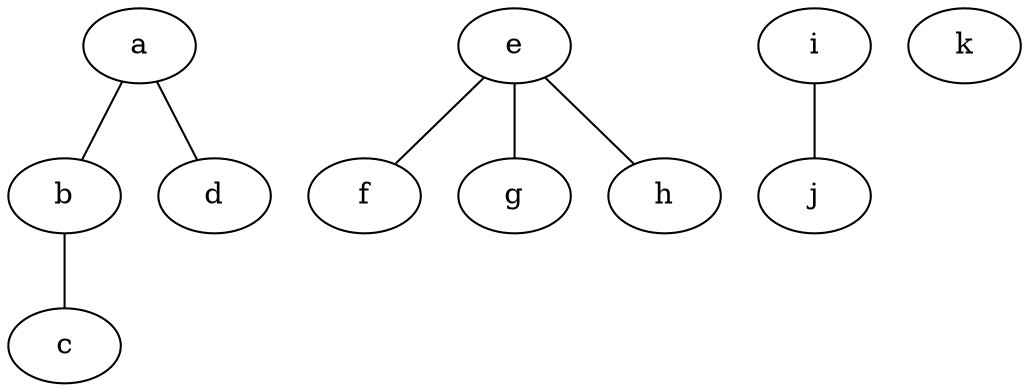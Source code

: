 # Graphviz example:
#
# dot  -Tpng test.gv > thisfile.png
# instead dot:
# neato (nodes < 100)
# fdp
# sfdp (nodes < 100 K)

graph ai {
	a--b--c;
	a--d;
	e--f;
	e--g;
	e--h;
	i--j;
	k;
}
